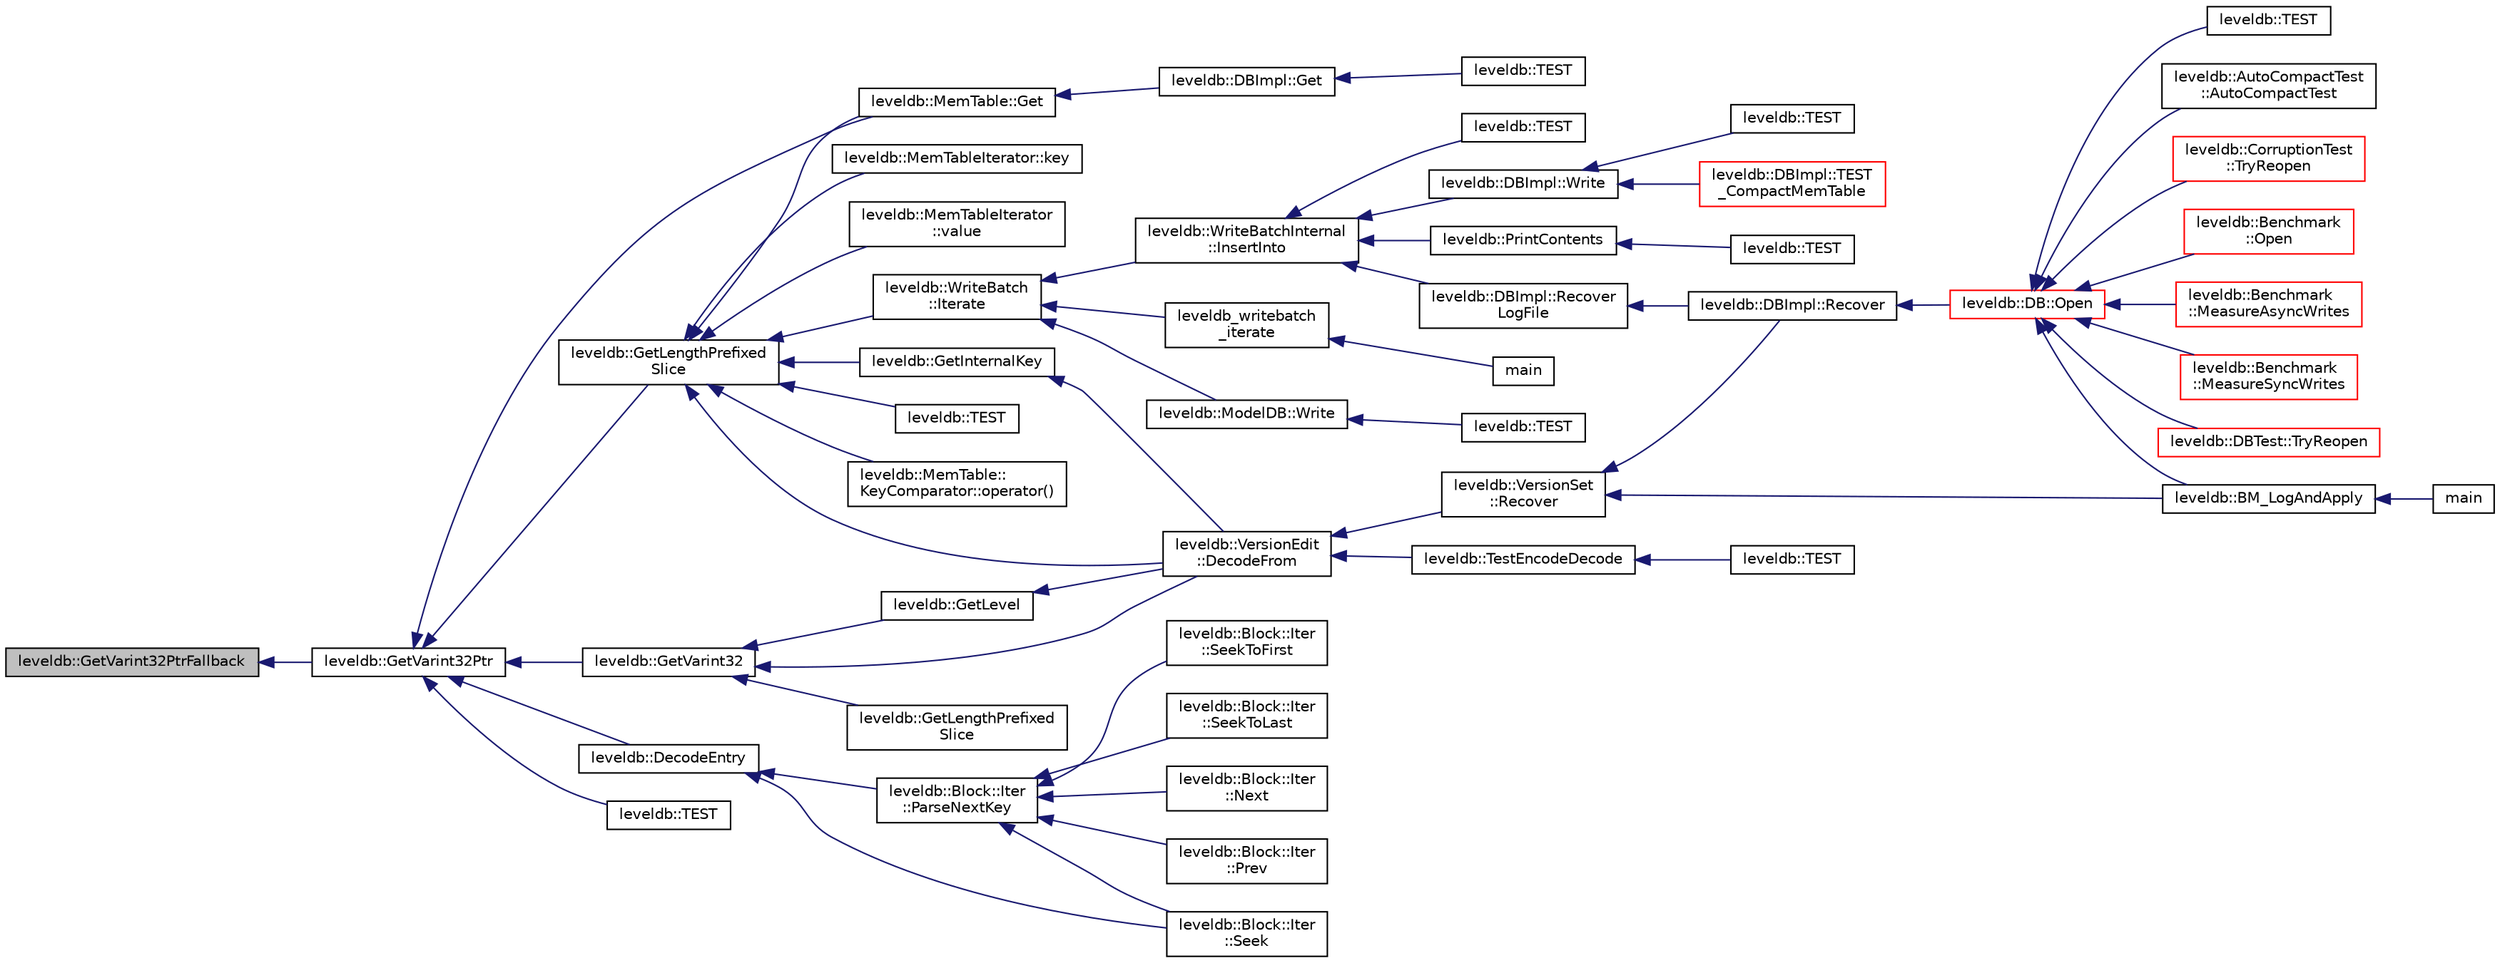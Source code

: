 digraph "leveldb::GetVarint32PtrFallback"
{
  edge [fontname="Helvetica",fontsize="10",labelfontname="Helvetica",labelfontsize="10"];
  node [fontname="Helvetica",fontsize="10",shape=record];
  rankdir="LR";
  Node1 [label="leveldb::GetVarint32PtrFallback",height=0.2,width=0.4,color="black", fillcolor="grey75", style="filled" fontcolor="black"];
  Node1 -> Node2 [dir="back",color="midnightblue",fontsize="10",style="solid",fontname="Helvetica"];
  Node2 [label="leveldb::GetVarint32Ptr",height=0.2,width=0.4,color="black", fillcolor="white", style="filled",URL="$namespaceleveldb.html#addd01473dddfbc70ba64956fe6fac20c"];
  Node2 -> Node3 [dir="back",color="midnightblue",fontsize="10",style="solid",fontname="Helvetica"];
  Node3 [label="leveldb::GetLengthPrefixed\lSlice",height=0.2,width=0.4,color="black", fillcolor="white", style="filled",URL="$namespaceleveldb.html#afe94b0b5eec2b0272aed6f45042a70c8"];
  Node3 -> Node4 [dir="back",color="midnightblue",fontsize="10",style="solid",fontname="Helvetica"];
  Node4 [label="leveldb::MemTable::\lKeyComparator::operator()",height=0.2,width=0.4,color="black", fillcolor="white", style="filled",URL="$structleveldb_1_1_mem_table_1_1_key_comparator.html#aa5bf375172b9c1877a4845fedb002f49"];
  Node3 -> Node5 [dir="back",color="midnightblue",fontsize="10",style="solid",fontname="Helvetica"];
  Node5 [label="leveldb::MemTableIterator::key",height=0.2,width=0.4,color="black", fillcolor="white", style="filled",URL="$classleveldb_1_1_mem_table_iterator.html#a3e9b1c478d4ba8747dae4c8acb77a289"];
  Node3 -> Node6 [dir="back",color="midnightblue",fontsize="10",style="solid",fontname="Helvetica"];
  Node6 [label="leveldb::MemTableIterator\l::value",height=0.2,width=0.4,color="black", fillcolor="white", style="filled",URL="$classleveldb_1_1_mem_table_iterator.html#a5910c8d44980cdec2d8ba603aabb98b8"];
  Node3 -> Node7 [dir="back",color="midnightblue",fontsize="10",style="solid",fontname="Helvetica"];
  Node7 [label="leveldb::MemTable::Get",height=0.2,width=0.4,color="black", fillcolor="white", style="filled",URL="$classleveldb_1_1_mem_table.html#af94f80a5909a440d0675afa68f8765c5"];
  Node7 -> Node8 [dir="back",color="midnightblue",fontsize="10",style="solid",fontname="Helvetica"];
  Node8 [label="leveldb::DBImpl::Get",height=0.2,width=0.4,color="black", fillcolor="white", style="filled",URL="$classleveldb_1_1_d_b_impl.html#a089964ddcd1f5dc85e73499ae57be508"];
  Node8 -> Node9 [dir="back",color="midnightblue",fontsize="10",style="solid",fontname="Helvetica"];
  Node9 [label="leveldb::TEST",height=0.2,width=0.4,color="black", fillcolor="white", style="filled",URL="$namespaceleveldb.html#acc1b0ed2e8e9e4e6b930a1727d9fe0f8"];
  Node3 -> Node10 [dir="back",color="midnightblue",fontsize="10",style="solid",fontname="Helvetica"];
  Node10 [label="leveldb::GetInternalKey",height=0.2,width=0.4,color="black", fillcolor="white", style="filled",URL="$namespaceleveldb.html#a83eb9464b52905f9a56f8f0d5437c3c2"];
  Node10 -> Node11 [dir="back",color="midnightblue",fontsize="10",style="solid",fontname="Helvetica"];
  Node11 [label="leveldb::VersionEdit\l::DecodeFrom",height=0.2,width=0.4,color="black", fillcolor="white", style="filled",URL="$classleveldb_1_1_version_edit.html#ac0f431c5e8f08c74c697d8480f7c005f"];
  Node11 -> Node12 [dir="back",color="midnightblue",fontsize="10",style="solid",fontname="Helvetica"];
  Node12 [label="leveldb::TestEncodeDecode",height=0.2,width=0.4,color="black", fillcolor="white", style="filled",URL="$namespaceleveldb.html#a435e5ce2b770dd30fffe979090145e0e"];
  Node12 -> Node13 [dir="back",color="midnightblue",fontsize="10",style="solid",fontname="Helvetica"];
  Node13 [label="leveldb::TEST",height=0.2,width=0.4,color="black", fillcolor="white", style="filled",URL="$namespaceleveldb.html#aa3106d7d6e907fc13c8c7ceed76740ad"];
  Node11 -> Node14 [dir="back",color="midnightblue",fontsize="10",style="solid",fontname="Helvetica"];
  Node14 [label="leveldb::VersionSet\l::Recover",height=0.2,width=0.4,color="black", fillcolor="white", style="filled",URL="$classleveldb_1_1_version_set.html#a955ff8620ec56742cdc48da0e74ab40b"];
  Node14 -> Node15 [dir="back",color="midnightblue",fontsize="10",style="solid",fontname="Helvetica"];
  Node15 [label="leveldb::DBImpl::Recover",height=0.2,width=0.4,color="black", fillcolor="white", style="filled",URL="$classleveldb_1_1_d_b_impl.html#aa9a573026c03e8485471f583316943b0"];
  Node15 -> Node16 [dir="back",color="midnightblue",fontsize="10",style="solid",fontname="Helvetica"];
  Node16 [label="leveldb::DB::Open",height=0.2,width=0.4,color="red", fillcolor="white", style="filled",URL="$classleveldb_1_1_d_b.html#ac1da2b48e911287d86f3a3bfa0f851fe"];
  Node16 -> Node17 [dir="back",color="midnightblue",fontsize="10",style="solid",fontname="Helvetica"];
  Node17 [label="leveldb::AutoCompactTest\l::AutoCompactTest",height=0.2,width=0.4,color="black", fillcolor="white", style="filled",URL="$classleveldb_1_1_auto_compact_test.html#a31fe0ded855f188fac1650c70849760c"];
  Node16 -> Node18 [dir="back",color="midnightblue",fontsize="10",style="solid",fontname="Helvetica"];
  Node18 [label="leveldb::CorruptionTest\l::TryReopen",height=0.2,width=0.4,color="red", fillcolor="white", style="filled",URL="$classleveldb_1_1_corruption_test.html#aaba7c05f06400ef45d1af5cb95f66a57"];
  Node16 -> Node19 [dir="back",color="midnightblue",fontsize="10",style="solid",fontname="Helvetica"];
  Node19 [label="leveldb::Benchmark\l::Open",height=0.2,width=0.4,color="red", fillcolor="white", style="filled",URL="$classleveldb_1_1_benchmark.html#a89a3b0da75e6cd2ffb879358e5dd82a6"];
  Node16 -> Node20 [dir="back",color="midnightblue",fontsize="10",style="solid",fontname="Helvetica"];
  Node20 [label="leveldb::Benchmark\l::MeasureAsyncWrites",height=0.2,width=0.4,color="red", fillcolor="white", style="filled",URL="$classleveldb_1_1_benchmark.html#a93f93835e288185005d25cf08037bed9"];
  Node16 -> Node21 [dir="back",color="midnightblue",fontsize="10",style="solid",fontname="Helvetica"];
  Node21 [label="leveldb::Benchmark\l::MeasureSyncWrites",height=0.2,width=0.4,color="red", fillcolor="white", style="filled",URL="$classleveldb_1_1_benchmark.html#ac7b13fb940cff41f5acc5dc99d93d36c"];
  Node16 -> Node22 [dir="back",color="midnightblue",fontsize="10",style="solid",fontname="Helvetica"];
  Node22 [label="leveldb::DBTest::TryReopen",height=0.2,width=0.4,color="red", fillcolor="white", style="filled",URL="$classleveldb_1_1_d_b_test.html#aee588b2d13db6be2a651a8fabeac5c79"];
  Node16 -> Node23 [dir="back",color="midnightblue",fontsize="10",style="solid",fontname="Helvetica"];
  Node23 [label="leveldb::TEST",height=0.2,width=0.4,color="black", fillcolor="white", style="filled",URL="$namespaceleveldb.html#a88d6fdcb16ed4edc65da40f383e6f23b"];
  Node16 -> Node24 [dir="back",color="midnightblue",fontsize="10",style="solid",fontname="Helvetica"];
  Node24 [label="leveldb::BM_LogAndApply",height=0.2,width=0.4,color="black", fillcolor="white", style="filled",URL="$namespaceleveldb.html#af9cf6ec167c9b6f25fd050ab6fb67a90"];
  Node24 -> Node25 [dir="back",color="midnightblue",fontsize="10",style="solid",fontname="Helvetica"];
  Node25 [label="main",height=0.2,width=0.4,color="black", fillcolor="white", style="filled",URL="$db__test_8cc.html#a3c04138a5bfe5d72780bb7e82a18e627"];
  Node14 -> Node24 [dir="back",color="midnightblue",fontsize="10",style="solid",fontname="Helvetica"];
  Node3 -> Node11 [dir="back",color="midnightblue",fontsize="10",style="solid",fontname="Helvetica"];
  Node3 -> Node26 [dir="back",color="midnightblue",fontsize="10",style="solid",fontname="Helvetica"];
  Node26 [label="leveldb::WriteBatch\l::Iterate",height=0.2,width=0.4,color="black", fillcolor="white", style="filled",URL="$classleveldb_1_1_write_batch.html#ac6cb5a360bb095f4e9a6e817c4322a9d"];
  Node26 -> Node27 [dir="back",color="midnightblue",fontsize="10",style="solid",fontname="Helvetica"];
  Node27 [label="leveldb_writebatch\l_iterate",height=0.2,width=0.4,color="black", fillcolor="white", style="filled",URL="$c_8h.html#aaba8eb336dc649672bfd273abc6c2514"];
  Node27 -> Node28 [dir="back",color="midnightblue",fontsize="10",style="solid",fontname="Helvetica"];
  Node28 [label="main",height=0.2,width=0.4,color="black", fillcolor="white", style="filled",URL="$c__test_8c.html#a3c04138a5bfe5d72780bb7e82a18e627"];
  Node26 -> Node29 [dir="back",color="midnightblue",fontsize="10",style="solid",fontname="Helvetica"];
  Node29 [label="leveldb::ModelDB::Write",height=0.2,width=0.4,color="black", fillcolor="white", style="filled",URL="$classleveldb_1_1_model_d_b.html#ae3a20d2fc971376349b142b9c2d159be"];
  Node29 -> Node30 [dir="back",color="midnightblue",fontsize="10",style="solid",fontname="Helvetica"];
  Node30 [label="leveldb::TEST",height=0.2,width=0.4,color="black", fillcolor="white", style="filled",URL="$namespaceleveldb.html#a028ed215c12e1998d7073b18fce4c24c"];
  Node26 -> Node31 [dir="back",color="midnightblue",fontsize="10",style="solid",fontname="Helvetica"];
  Node31 [label="leveldb::WriteBatchInternal\l::InsertInto",height=0.2,width=0.4,color="black", fillcolor="white", style="filled",URL="$classleveldb_1_1_write_batch_internal.html#a102aae14259fd277e2576338ce3e5551"];
  Node31 -> Node32 [dir="back",color="midnightblue",fontsize="10",style="solid",fontname="Helvetica"];
  Node32 [label="leveldb::DBImpl::Recover\lLogFile",height=0.2,width=0.4,color="black", fillcolor="white", style="filled",URL="$classleveldb_1_1_d_b_impl.html#ac9e2ce8c5013d78ba19e8417f94fdad8"];
  Node32 -> Node15 [dir="back",color="midnightblue",fontsize="10",style="solid",fontname="Helvetica"];
  Node31 -> Node33 [dir="back",color="midnightblue",fontsize="10",style="solid",fontname="Helvetica"];
  Node33 [label="leveldb::DBImpl::Write",height=0.2,width=0.4,color="black", fillcolor="white", style="filled",URL="$classleveldb_1_1_d_b_impl.html#ac0d0b472717099d6a02ad9dace4e8ef4"];
  Node33 -> Node34 [dir="back",color="midnightblue",fontsize="10",style="solid",fontname="Helvetica"];
  Node34 [label="leveldb::TEST",height=0.2,width=0.4,color="black", fillcolor="white", style="filled",URL="$namespaceleveldb.html#a25dbda5a48ec782778d331e4ccb81b6b"];
  Node33 -> Node35 [dir="back",color="midnightblue",fontsize="10",style="solid",fontname="Helvetica"];
  Node35 [label="leveldb::DBImpl::TEST\l_CompactMemTable",height=0.2,width=0.4,color="red", fillcolor="white", style="filled",URL="$classleveldb_1_1_d_b_impl.html#a8642703fd1398cd8e3f5f24ee0b9da23"];
  Node31 -> Node36 [dir="back",color="midnightblue",fontsize="10",style="solid",fontname="Helvetica"];
  Node36 [label="leveldb::PrintContents",height=0.2,width=0.4,color="black", fillcolor="white", style="filled",URL="$namespaceleveldb.html#a188b9c5674c8e10ff619f01f454faaf6"];
  Node36 -> Node37 [dir="back",color="midnightblue",fontsize="10",style="solid",fontname="Helvetica"];
  Node37 [label="leveldb::TEST",height=0.2,width=0.4,color="black", fillcolor="white", style="filled",URL="$namespaceleveldb.html#a77a1389346b24fa9b5f9698400c865f6"];
  Node31 -> Node38 [dir="back",color="midnightblue",fontsize="10",style="solid",fontname="Helvetica"];
  Node38 [label="leveldb::TEST",height=0.2,width=0.4,color="black", fillcolor="white", style="filled",URL="$namespaceleveldb.html#a13d141d3f958b9ac30ef1a979d5b00f4"];
  Node3 -> Node39 [dir="back",color="midnightblue",fontsize="10",style="solid",fontname="Helvetica"];
  Node39 [label="leveldb::TEST",height=0.2,width=0.4,color="black", fillcolor="white", style="filled",URL="$namespaceleveldb.html#ac1d3fbcebc57ff3b1c95edfe2c122c38"];
  Node2 -> Node7 [dir="back",color="midnightblue",fontsize="10",style="solid",fontname="Helvetica"];
  Node2 -> Node40 [dir="back",color="midnightblue",fontsize="10",style="solid",fontname="Helvetica"];
  Node40 [label="leveldb::DecodeEntry",height=0.2,width=0.4,color="black", fillcolor="white", style="filled",URL="$namespaceleveldb.html#a924f4e20853c0748f98e8f93f6a93ab9"];
  Node40 -> Node41 [dir="back",color="midnightblue",fontsize="10",style="solid",fontname="Helvetica"];
  Node41 [label="leveldb::Block::Iter\l::Seek",height=0.2,width=0.4,color="black", fillcolor="white", style="filled",URL="$classleveldb_1_1_block_1_1_iter.html#a3dcefc0609937b33c046ac7fafb52ad7"];
  Node40 -> Node42 [dir="back",color="midnightblue",fontsize="10",style="solid",fontname="Helvetica"];
  Node42 [label="leveldb::Block::Iter\l::ParseNextKey",height=0.2,width=0.4,color="black", fillcolor="white", style="filled",URL="$classleveldb_1_1_block_1_1_iter.html#abb8c89f7256e79148d942ddbc4351775"];
  Node42 -> Node43 [dir="back",color="midnightblue",fontsize="10",style="solid",fontname="Helvetica"];
  Node43 [label="leveldb::Block::Iter\l::Next",height=0.2,width=0.4,color="black", fillcolor="white", style="filled",URL="$classleveldb_1_1_block_1_1_iter.html#a27dacbefa903333a5ad003ccd3e424b6"];
  Node42 -> Node44 [dir="back",color="midnightblue",fontsize="10",style="solid",fontname="Helvetica"];
  Node44 [label="leveldb::Block::Iter\l::Prev",height=0.2,width=0.4,color="black", fillcolor="white", style="filled",URL="$classleveldb_1_1_block_1_1_iter.html#a096747ff77d5090579fe4cd4e464a3c9"];
  Node42 -> Node41 [dir="back",color="midnightblue",fontsize="10",style="solid",fontname="Helvetica"];
  Node42 -> Node45 [dir="back",color="midnightblue",fontsize="10",style="solid",fontname="Helvetica"];
  Node45 [label="leveldb::Block::Iter\l::SeekToFirst",height=0.2,width=0.4,color="black", fillcolor="white", style="filled",URL="$classleveldb_1_1_block_1_1_iter.html#aecc19bb6d8a219e7fb8e695fb5b57bd3"];
  Node42 -> Node46 [dir="back",color="midnightblue",fontsize="10",style="solid",fontname="Helvetica"];
  Node46 [label="leveldb::Block::Iter\l::SeekToLast",height=0.2,width=0.4,color="black", fillcolor="white", style="filled",URL="$classleveldb_1_1_block_1_1_iter.html#a3007d98d17a03138c629fc2b2eb56204"];
  Node2 -> Node47 [dir="back",color="midnightblue",fontsize="10",style="solid",fontname="Helvetica"];
  Node47 [label="leveldb::GetVarint32",height=0.2,width=0.4,color="black", fillcolor="white", style="filled",URL="$namespaceleveldb.html#a0ea18f49771b5d7eea6b35ec07294598"];
  Node47 -> Node48 [dir="back",color="midnightblue",fontsize="10",style="solid",fontname="Helvetica"];
  Node48 [label="leveldb::GetLevel",height=0.2,width=0.4,color="black", fillcolor="white", style="filled",URL="$namespaceleveldb.html#afc2dfe267c7cd8d678021e2752f336e9"];
  Node48 -> Node11 [dir="back",color="midnightblue",fontsize="10",style="solid",fontname="Helvetica"];
  Node47 -> Node11 [dir="back",color="midnightblue",fontsize="10",style="solid",fontname="Helvetica"];
  Node47 -> Node49 [dir="back",color="midnightblue",fontsize="10",style="solid",fontname="Helvetica"];
  Node49 [label="leveldb::GetLengthPrefixed\lSlice",height=0.2,width=0.4,color="black", fillcolor="white", style="filled",URL="$namespaceleveldb.html#a25de3c7216630fce2d4d1670bf59c825"];
  Node2 -> Node50 [dir="back",color="midnightblue",fontsize="10",style="solid",fontname="Helvetica"];
  Node50 [label="leveldb::TEST",height=0.2,width=0.4,color="black", fillcolor="white", style="filled",URL="$namespaceleveldb.html#acc08a5b06f805e1103bc63652513c3ec"];
}
